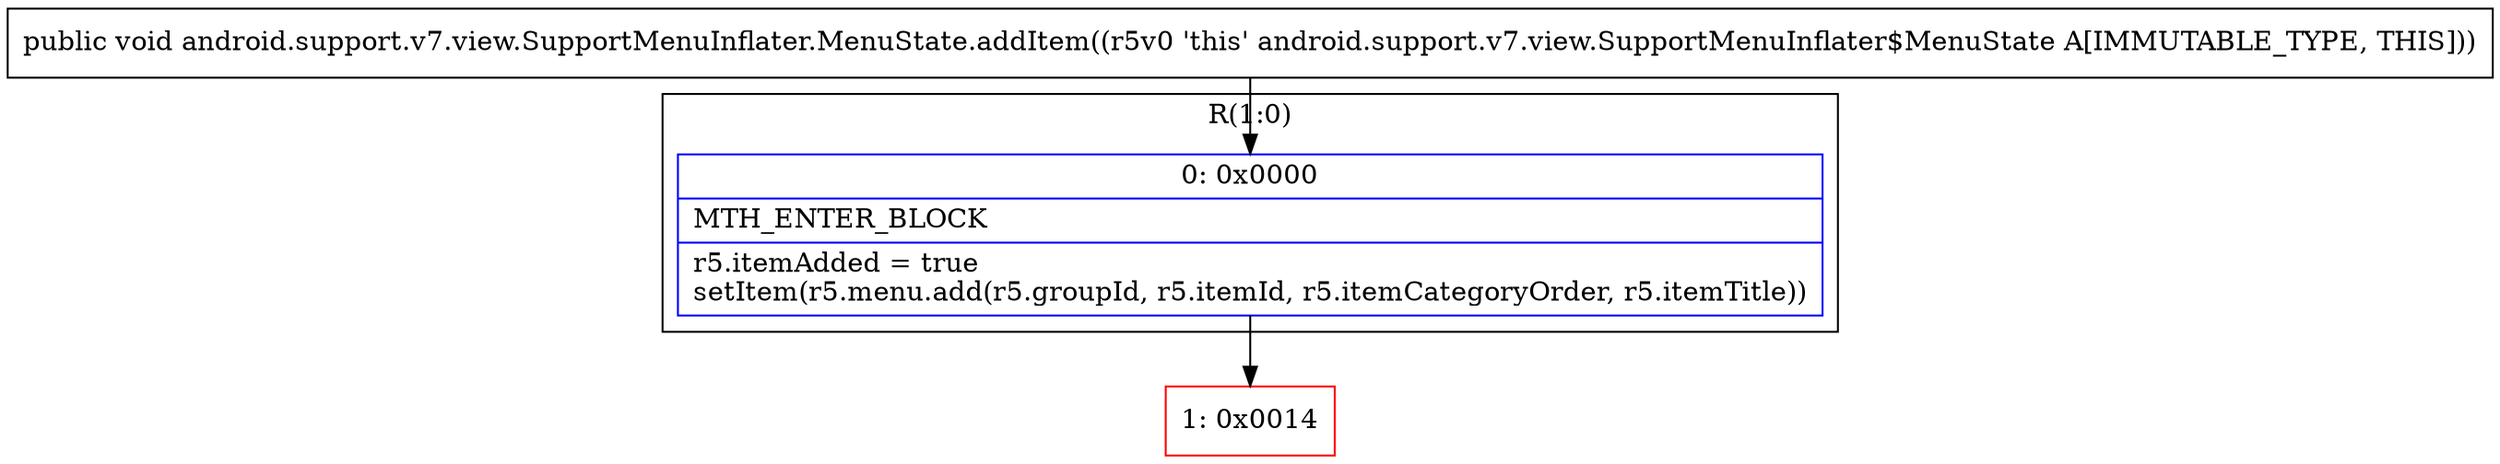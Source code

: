 digraph "CFG forandroid.support.v7.view.SupportMenuInflater.MenuState.addItem()V" {
subgraph cluster_Region_728760730 {
label = "R(1:0)";
node [shape=record,color=blue];
Node_0 [shape=record,label="{0\:\ 0x0000|MTH_ENTER_BLOCK\l|r5.itemAdded = true\lsetItem(r5.menu.add(r5.groupId, r5.itemId, r5.itemCategoryOrder, r5.itemTitle))\l}"];
}
Node_1 [shape=record,color=red,label="{1\:\ 0x0014}"];
MethodNode[shape=record,label="{public void android.support.v7.view.SupportMenuInflater.MenuState.addItem((r5v0 'this' android.support.v7.view.SupportMenuInflater$MenuState A[IMMUTABLE_TYPE, THIS])) }"];
MethodNode -> Node_0;
Node_0 -> Node_1;
}

